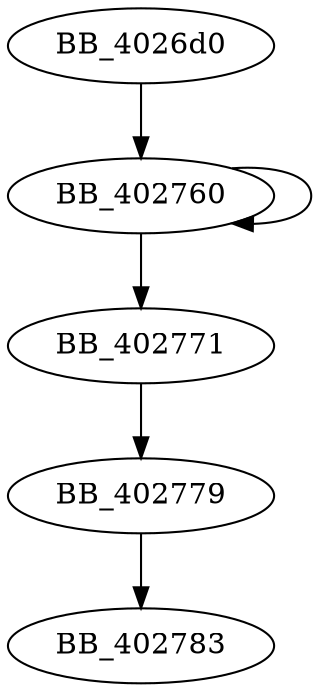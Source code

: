 DiGraph sub_4026D0{
BB_4026d0->BB_402760
BB_402760->BB_402760
BB_402760->BB_402771
BB_402771->BB_402779
BB_402779->BB_402783
}

